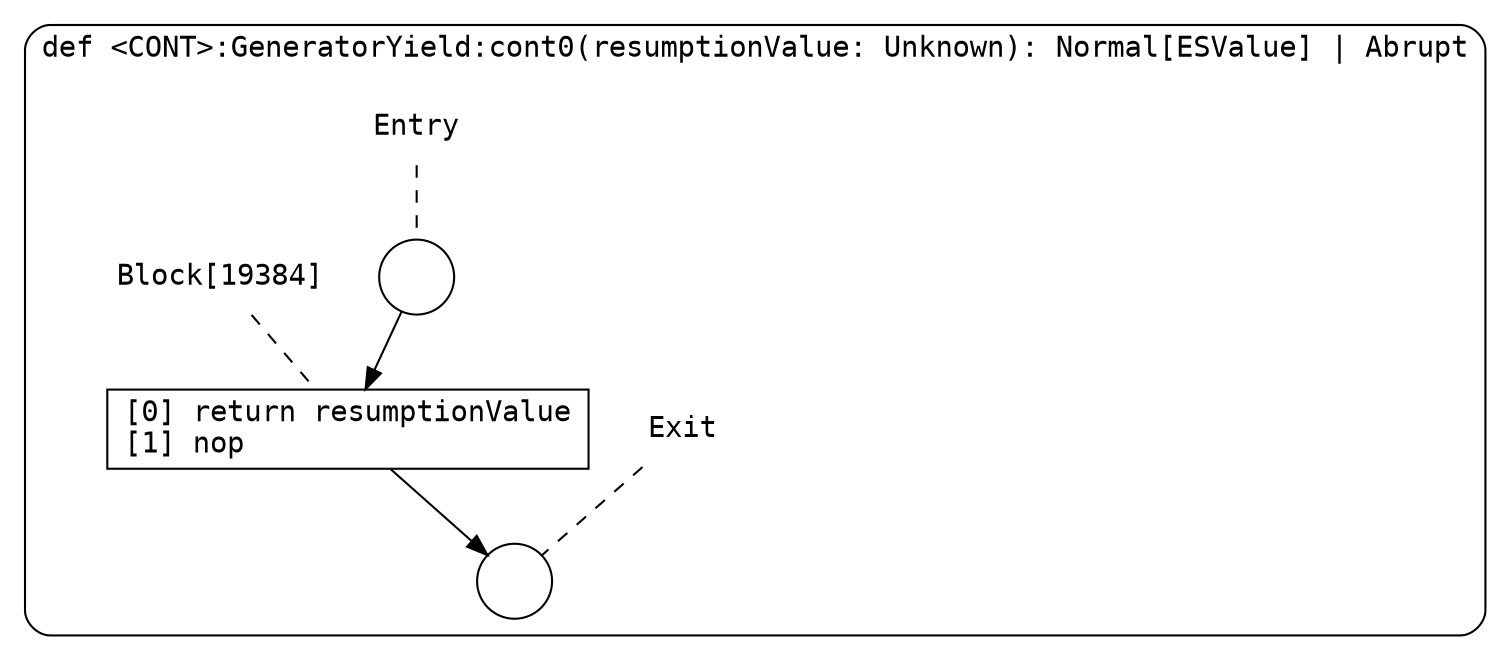 digraph {
  graph [fontname = "Consolas"]
  node [fontname = "Consolas"]
  edge [fontname = "Consolas"]
  subgraph cluster2619 {
    label = "def <CONT>:GeneratorYield:cont0(resumptionValue: Unknown): Normal[ESValue] | Abrupt"
    style = rounded
    cluster2619_entry_name [shape=none, label=<<font color="black">Entry</font>>]
    cluster2619_entry_name -> cluster2619_entry [arrowhead=none, color="black", style=dashed]
    cluster2619_entry [shape=circle label=" " color="black" fillcolor="white" style=filled]
    cluster2619_entry -> node19384 [color="black"]
    cluster2619_exit_name [shape=none, label=<<font color="black">Exit</font>>]
    cluster2619_exit_name -> cluster2619_exit [arrowhead=none, color="black", style=dashed]
    cluster2619_exit [shape=circle label=" " color="black" fillcolor="white" style=filled]
    node19384_name [shape=none, label=<<font color="black">Block[19384]</font>>]
    node19384_name -> node19384 [arrowhead=none, color="black", style=dashed]
    node19384 [shape=box, label=<<font color="black">[0] return resumptionValue<BR ALIGN="LEFT"/>[1] nop<BR ALIGN="LEFT"/></font>> color="black" fillcolor="white", style=filled]
    node19384 -> cluster2619_exit [color="black"]
  }
}